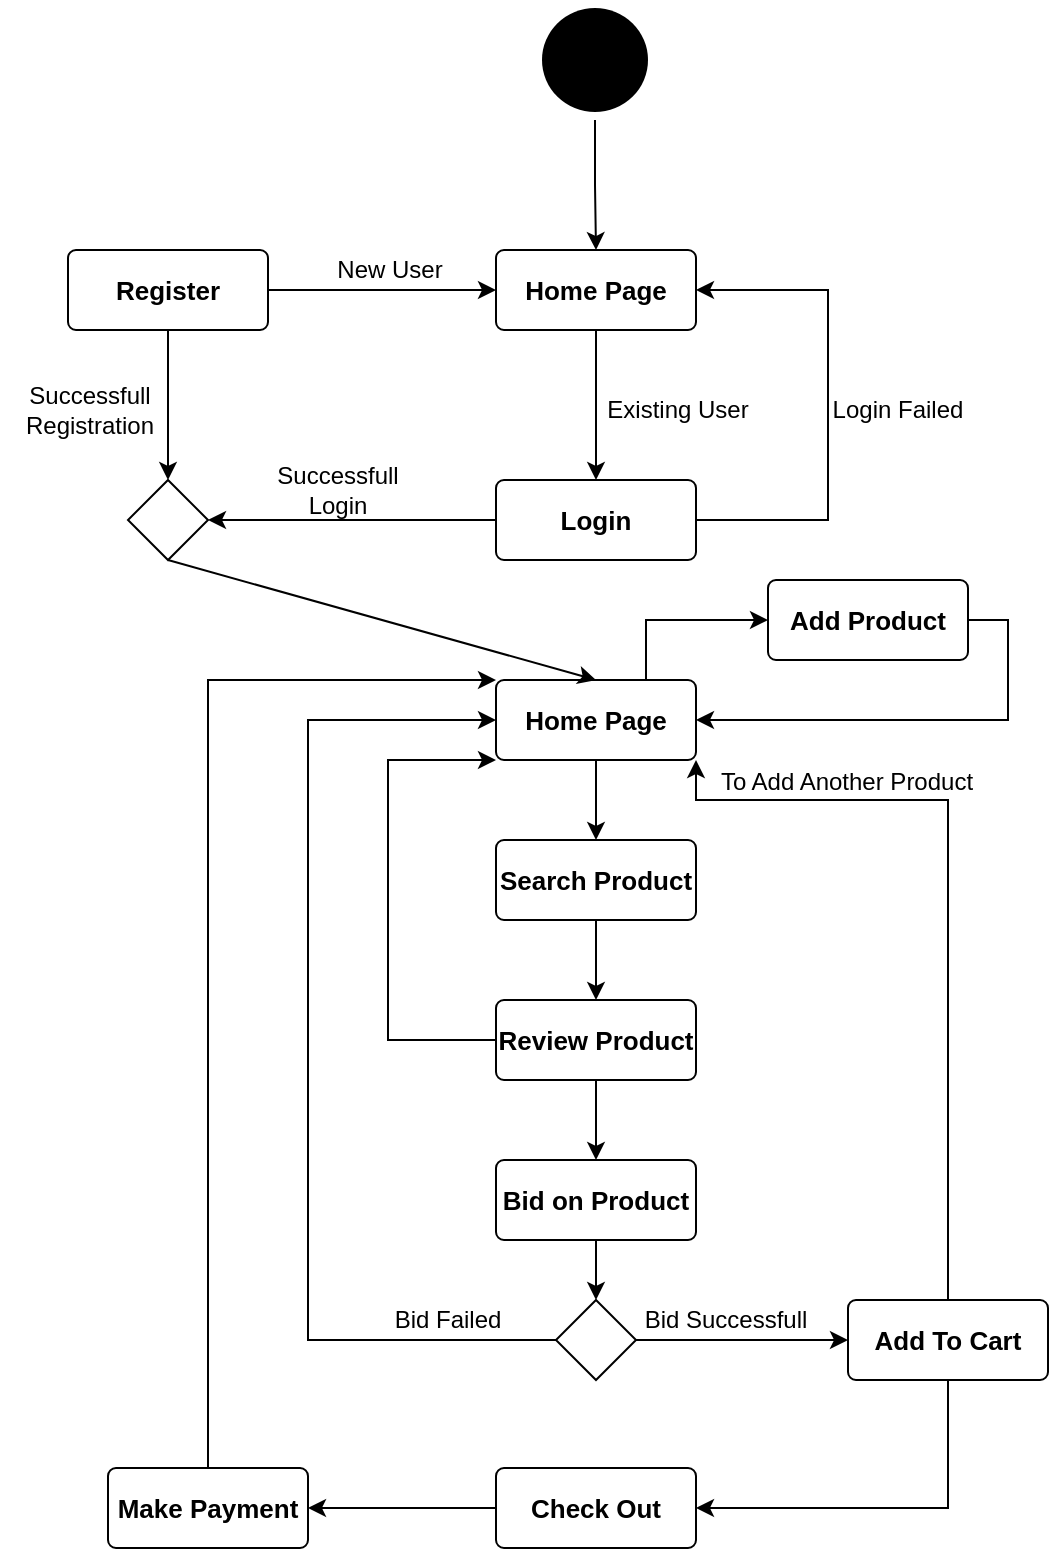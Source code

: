 <mxfile version="23.0.2" type="device">
  <diagram name="Page-1" id="BKex-_ADe7HmFWSBQngY">
    <mxGraphModel dx="1050" dy="621" grid="1" gridSize="10" guides="1" tooltips="1" connect="1" arrows="1" fold="1" page="1" pageScale="1" pageWidth="827" pageHeight="1169" math="0" shadow="0">
      <root>
        <mxCell id="0" />
        <mxCell id="1" parent="0" />
        <mxCell id="-eC3tlQDUZ8Xlkzl0StV-32" style="edgeStyle=orthogonalEdgeStyle;rounded=0;orthogonalLoop=1;jettySize=auto;html=1;exitX=0.5;exitY=1;exitDx=0;exitDy=0;" parent="1" source="-eC3tlQDUZ8Xlkzl0StV-2" target="-eC3tlQDUZ8Xlkzl0StV-30" edge="1">
          <mxGeometry relative="1" as="geometry" />
        </mxCell>
        <mxCell id="-eC3tlQDUZ8Xlkzl0StV-2" value="" style="ellipse;html=1;shape=endState;fillColor=#000000;strokeColor=none;" parent="1" vertex="1">
          <mxGeometry x="383" y="20" width="61" height="60" as="geometry" />
        </mxCell>
        <mxCell id="-eC3tlQDUZ8Xlkzl0StV-27" style="edgeStyle=orthogonalEdgeStyle;rounded=0;orthogonalLoop=1;jettySize=auto;html=1;exitX=0.5;exitY=1;exitDx=0;exitDy=0;entryX=0.5;entryY=0;entryDx=0;entryDy=0;" parent="1" source="-eC3tlQDUZ8Xlkzl0StV-5" target="-eC3tlQDUZ8Xlkzl0StV-25" edge="1">
          <mxGeometry relative="1" as="geometry" />
        </mxCell>
        <mxCell id="-eC3tlQDUZ8Xlkzl0StV-34" style="edgeStyle=orthogonalEdgeStyle;rounded=0;orthogonalLoop=1;jettySize=auto;html=1;exitX=1;exitY=0.5;exitDx=0;exitDy=0;entryX=0;entryY=0.5;entryDx=0;entryDy=0;" parent="1" source="-eC3tlQDUZ8Xlkzl0StV-5" target="-eC3tlQDUZ8Xlkzl0StV-30" edge="1">
          <mxGeometry relative="1" as="geometry" />
        </mxCell>
        <mxCell id="-eC3tlQDUZ8Xlkzl0StV-5" value="Register" style="rounded=1;arcSize=10;whiteSpace=wrap;html=1;align=center;fontSize=13;fontStyle=1" parent="1" vertex="1">
          <mxGeometry x="150" y="145" width="100" height="40" as="geometry" />
        </mxCell>
        <mxCell id="-eC3tlQDUZ8Xlkzl0StV-26" style="edgeStyle=orthogonalEdgeStyle;rounded=0;orthogonalLoop=1;jettySize=auto;html=1;exitX=0;exitY=0.5;exitDx=0;exitDy=0;entryX=1;entryY=0.5;entryDx=0;entryDy=0;" parent="1" source="-eC3tlQDUZ8Xlkzl0StV-8" target="-eC3tlQDUZ8Xlkzl0StV-25" edge="1">
          <mxGeometry relative="1" as="geometry" />
        </mxCell>
        <mxCell id="-eC3tlQDUZ8Xlkzl0StV-35" style="edgeStyle=orthogonalEdgeStyle;rounded=0;orthogonalLoop=1;jettySize=auto;html=1;exitX=1;exitY=0.5;exitDx=0;exitDy=0;entryX=1;entryY=0.5;entryDx=0;entryDy=0;" parent="1" source="-eC3tlQDUZ8Xlkzl0StV-8" target="-eC3tlQDUZ8Xlkzl0StV-30" edge="1">
          <mxGeometry relative="1" as="geometry">
            <Array as="points">
              <mxPoint x="530" y="280" />
              <mxPoint x="530" y="165" />
            </Array>
          </mxGeometry>
        </mxCell>
        <mxCell id="-eC3tlQDUZ8Xlkzl0StV-8" value="Login" style="rounded=1;arcSize=10;whiteSpace=wrap;html=1;align=center;fontSize=13;fontStyle=1" parent="1" vertex="1">
          <mxGeometry x="364" y="260" width="100" height="40" as="geometry" />
        </mxCell>
        <mxCell id="-eC3tlQDUZ8Xlkzl0StV-10" value="New User" style="text;html=1;strokeColor=none;fillColor=none;align=center;verticalAlign=middle;whiteSpace=wrap;rounded=0;" parent="1" vertex="1">
          <mxGeometry x="281" y="140" width="60" height="30" as="geometry" />
        </mxCell>
        <mxCell id="-eC3tlQDUZ8Xlkzl0StV-19" value="Existing User" style="text;html=1;strokeColor=none;fillColor=none;align=center;verticalAlign=middle;whiteSpace=wrap;rounded=0;" parent="1" vertex="1">
          <mxGeometry x="410" y="210" width="90" height="30" as="geometry" />
        </mxCell>
        <mxCell id="-eC3tlQDUZ8Xlkzl0StV-20" value="Login Failed" style="text;html=1;strokeColor=none;fillColor=none;align=center;verticalAlign=middle;whiteSpace=wrap;rounded=0;" parent="1" vertex="1">
          <mxGeometry x="520" y="210" width="90" height="30" as="geometry" />
        </mxCell>
        <mxCell id="-eC3tlQDUZ8Xlkzl0StV-25" value="" style="rhombus;whiteSpace=wrap;html=1;" parent="1" vertex="1">
          <mxGeometry x="180" y="260" width="40" height="40" as="geometry" />
        </mxCell>
        <mxCell id="-eC3tlQDUZ8Xlkzl0StV-28" value="Successfull Registration" style="text;html=1;strokeColor=none;fillColor=none;align=center;verticalAlign=middle;whiteSpace=wrap;rounded=0;" parent="1" vertex="1">
          <mxGeometry x="116" y="210" width="90" height="30" as="geometry" />
        </mxCell>
        <mxCell id="-eC3tlQDUZ8Xlkzl0StV-29" value="Successfull Login" style="text;html=1;strokeColor=none;fillColor=none;align=center;verticalAlign=middle;whiteSpace=wrap;rounded=0;" parent="1" vertex="1">
          <mxGeometry x="240" y="250" width="90" height="30" as="geometry" />
        </mxCell>
        <mxCell id="-eC3tlQDUZ8Xlkzl0StV-33" style="edgeStyle=orthogonalEdgeStyle;rounded=0;orthogonalLoop=1;jettySize=auto;html=1;exitX=0.5;exitY=1;exitDx=0;exitDy=0;entryX=0.5;entryY=0;entryDx=0;entryDy=0;" parent="1" source="-eC3tlQDUZ8Xlkzl0StV-30" target="-eC3tlQDUZ8Xlkzl0StV-8" edge="1">
          <mxGeometry relative="1" as="geometry" />
        </mxCell>
        <mxCell id="-eC3tlQDUZ8Xlkzl0StV-30" value="Home Page" style="rounded=1;arcSize=10;whiteSpace=wrap;html=1;align=center;fontSize=13;fontStyle=1" parent="1" vertex="1">
          <mxGeometry x="364" y="145" width="100" height="40" as="geometry" />
        </mxCell>
        <mxCell id="-eC3tlQDUZ8Xlkzl0StV-51" style="edgeStyle=orthogonalEdgeStyle;rounded=0;orthogonalLoop=1;jettySize=auto;html=1;exitX=0.5;exitY=1;exitDx=0;exitDy=0;entryX=0.5;entryY=0;entryDx=0;entryDy=0;" parent="1" source="-eC3tlQDUZ8Xlkzl0StV-36" target="-eC3tlQDUZ8Xlkzl0StV-37" edge="1">
          <mxGeometry relative="1" as="geometry" />
        </mxCell>
        <mxCell id="diIOFlHzU_pZnEo1bHAL-2" style="edgeStyle=orthogonalEdgeStyle;rounded=0;orthogonalLoop=1;jettySize=auto;html=1;exitX=0.75;exitY=0;exitDx=0;exitDy=0;entryX=0;entryY=0.5;entryDx=0;entryDy=0;" parent="1" source="-eC3tlQDUZ8Xlkzl0StV-36" target="diIOFlHzU_pZnEo1bHAL-1" edge="1">
          <mxGeometry relative="1" as="geometry" />
        </mxCell>
        <mxCell id="-eC3tlQDUZ8Xlkzl0StV-36" value="Home Page" style="rounded=1;arcSize=10;whiteSpace=wrap;html=1;align=center;fontSize=13;fontStyle=1" parent="1" vertex="1">
          <mxGeometry x="364" y="360" width="100" height="40" as="geometry" />
        </mxCell>
        <mxCell id="-eC3tlQDUZ8Xlkzl0StV-52" style="edgeStyle=orthogonalEdgeStyle;rounded=0;orthogonalLoop=1;jettySize=auto;html=1;exitX=0.5;exitY=1;exitDx=0;exitDy=0;" parent="1" source="-eC3tlQDUZ8Xlkzl0StV-37" target="-eC3tlQDUZ8Xlkzl0StV-38" edge="1">
          <mxGeometry relative="1" as="geometry" />
        </mxCell>
        <mxCell id="-eC3tlQDUZ8Xlkzl0StV-37" value="Search Product" style="rounded=1;arcSize=10;whiteSpace=wrap;html=1;align=center;fontSize=13;fontStyle=1" parent="1" vertex="1">
          <mxGeometry x="364" y="440" width="100" height="40" as="geometry" />
        </mxCell>
        <mxCell id="-eC3tlQDUZ8Xlkzl0StV-53" style="edgeStyle=orthogonalEdgeStyle;rounded=0;orthogonalLoop=1;jettySize=auto;html=1;exitX=0;exitY=0.5;exitDx=0;exitDy=0;entryX=0;entryY=1;entryDx=0;entryDy=0;" parent="1" source="-eC3tlQDUZ8Xlkzl0StV-38" target="-eC3tlQDUZ8Xlkzl0StV-36" edge="1">
          <mxGeometry relative="1" as="geometry">
            <Array as="points">
              <mxPoint x="310" y="540" />
              <mxPoint x="310" y="400" />
            </Array>
          </mxGeometry>
        </mxCell>
        <mxCell id="vpadmI2DNYIcmSoClAwj-2" style="edgeStyle=orthogonalEdgeStyle;rounded=0;orthogonalLoop=1;jettySize=auto;html=1;exitX=0.5;exitY=1;exitDx=0;exitDy=0;" edge="1" parent="1" source="-eC3tlQDUZ8Xlkzl0StV-38" target="vpadmI2DNYIcmSoClAwj-1">
          <mxGeometry relative="1" as="geometry" />
        </mxCell>
        <mxCell id="-eC3tlQDUZ8Xlkzl0StV-38" value="Review Product" style="rounded=1;arcSize=10;whiteSpace=wrap;html=1;align=center;fontSize=13;fontStyle=1" parent="1" vertex="1">
          <mxGeometry x="364" y="520" width="100" height="40" as="geometry" />
        </mxCell>
        <mxCell id="-eC3tlQDUZ8Xlkzl0StV-55" style="edgeStyle=orthogonalEdgeStyle;rounded=0;orthogonalLoop=1;jettySize=auto;html=1;exitX=0.5;exitY=0;exitDx=0;exitDy=0;" parent="1" source="-eC3tlQDUZ8Xlkzl0StV-39" edge="1">
          <mxGeometry relative="1" as="geometry">
            <mxPoint x="464" y="400" as="targetPoint" />
            <Array as="points">
              <mxPoint x="590" y="420" />
              <mxPoint x="464" y="420" />
            </Array>
          </mxGeometry>
        </mxCell>
        <mxCell id="-eC3tlQDUZ8Xlkzl0StV-56" style="edgeStyle=orthogonalEdgeStyle;rounded=0;orthogonalLoop=1;jettySize=auto;html=1;exitX=0.5;exitY=1;exitDx=0;exitDy=0;entryX=1;entryY=0.5;entryDx=0;entryDy=0;" parent="1" source="-eC3tlQDUZ8Xlkzl0StV-39" target="-eC3tlQDUZ8Xlkzl0StV-40" edge="1">
          <mxGeometry relative="1" as="geometry" />
        </mxCell>
        <mxCell id="-eC3tlQDUZ8Xlkzl0StV-39" value="Add To Cart" style="rounded=1;arcSize=10;whiteSpace=wrap;html=1;align=center;fontSize=13;fontStyle=1" parent="1" vertex="1">
          <mxGeometry x="540" y="670" width="100" height="40" as="geometry" />
        </mxCell>
        <mxCell id="-eC3tlQDUZ8Xlkzl0StV-58" style="edgeStyle=orthogonalEdgeStyle;rounded=0;orthogonalLoop=1;jettySize=auto;html=1;exitX=0;exitY=0.5;exitDx=0;exitDy=0;" parent="1" source="-eC3tlQDUZ8Xlkzl0StV-40" target="-eC3tlQDUZ8Xlkzl0StV-57" edge="1">
          <mxGeometry relative="1" as="geometry" />
        </mxCell>
        <mxCell id="-eC3tlQDUZ8Xlkzl0StV-40" value="Check Out" style="rounded=1;arcSize=10;whiteSpace=wrap;html=1;align=center;fontSize=13;fontStyle=1" parent="1" vertex="1">
          <mxGeometry x="364" y="754" width="100" height="40" as="geometry" />
        </mxCell>
        <mxCell id="-eC3tlQDUZ8Xlkzl0StV-50" value="" style="endArrow=classic;html=1;rounded=0;exitX=0.5;exitY=1;exitDx=0;exitDy=0;entryX=0.5;entryY=0;entryDx=0;entryDy=0;" parent="1" source="-eC3tlQDUZ8Xlkzl0StV-25" target="-eC3tlQDUZ8Xlkzl0StV-36" edge="1">
          <mxGeometry width="50" height="50" relative="1" as="geometry">
            <mxPoint x="340" y="330" as="sourcePoint" />
            <mxPoint x="390" y="280" as="targetPoint" />
          </mxGeometry>
        </mxCell>
        <mxCell id="-eC3tlQDUZ8Xlkzl0StV-59" style="edgeStyle=orthogonalEdgeStyle;rounded=0;orthogonalLoop=1;jettySize=auto;html=1;entryX=0;entryY=0;entryDx=0;entryDy=0;" parent="1" source="-eC3tlQDUZ8Xlkzl0StV-57" target="-eC3tlQDUZ8Xlkzl0StV-36" edge="1">
          <mxGeometry relative="1" as="geometry">
            <mxPoint x="220" y="370" as="targetPoint" />
            <Array as="points">
              <mxPoint x="220" y="360" />
            </Array>
          </mxGeometry>
        </mxCell>
        <mxCell id="-eC3tlQDUZ8Xlkzl0StV-57" value="Make Payment" style="rounded=1;arcSize=10;whiteSpace=wrap;html=1;align=center;fontSize=13;fontStyle=1" parent="1" vertex="1">
          <mxGeometry x="170" y="754" width="100" height="40" as="geometry" />
        </mxCell>
        <mxCell id="-eC3tlQDUZ8Xlkzl0StV-62" value="To Add Another Product" style="text;html=1;align=center;verticalAlign=middle;resizable=0;points=[];autosize=1;strokeColor=none;fillColor=none;rotation=0;" parent="1" vertex="1">
          <mxGeometry x="464" y="396" width="150" height="30" as="geometry" />
        </mxCell>
        <mxCell id="diIOFlHzU_pZnEo1bHAL-3" style="edgeStyle=orthogonalEdgeStyle;rounded=0;orthogonalLoop=1;jettySize=auto;html=1;exitX=1;exitY=0.5;exitDx=0;exitDy=0;entryX=1;entryY=0.5;entryDx=0;entryDy=0;" parent="1" source="diIOFlHzU_pZnEo1bHAL-1" target="-eC3tlQDUZ8Xlkzl0StV-36" edge="1">
          <mxGeometry relative="1" as="geometry" />
        </mxCell>
        <mxCell id="diIOFlHzU_pZnEo1bHAL-1" value="Add Product" style="rounded=1;arcSize=10;whiteSpace=wrap;html=1;align=center;fontSize=13;fontStyle=1" parent="1" vertex="1">
          <mxGeometry x="500" y="310" width="100" height="40" as="geometry" />
        </mxCell>
        <mxCell id="vpadmI2DNYIcmSoClAwj-5" style="edgeStyle=orthogonalEdgeStyle;rounded=0;orthogonalLoop=1;jettySize=auto;html=1;exitX=0.5;exitY=1;exitDx=0;exitDy=0;" edge="1" parent="1" source="vpadmI2DNYIcmSoClAwj-1" target="vpadmI2DNYIcmSoClAwj-4">
          <mxGeometry relative="1" as="geometry" />
        </mxCell>
        <mxCell id="vpadmI2DNYIcmSoClAwj-1" value="Bid on Product" style="rounded=1;arcSize=10;whiteSpace=wrap;html=1;align=center;fontSize=13;fontStyle=1" vertex="1" parent="1">
          <mxGeometry x="364" y="600" width="100" height="40" as="geometry" />
        </mxCell>
        <mxCell id="vpadmI2DNYIcmSoClAwj-6" style="edgeStyle=orthogonalEdgeStyle;rounded=0;orthogonalLoop=1;jettySize=auto;html=1;exitX=1;exitY=0.5;exitDx=0;exitDy=0;entryX=0;entryY=0.5;entryDx=0;entryDy=0;" edge="1" parent="1" source="vpadmI2DNYIcmSoClAwj-4" target="-eC3tlQDUZ8Xlkzl0StV-39">
          <mxGeometry relative="1" as="geometry">
            <mxPoint x="500" y="690" as="targetPoint" />
          </mxGeometry>
        </mxCell>
        <mxCell id="vpadmI2DNYIcmSoClAwj-7" style="edgeStyle=orthogonalEdgeStyle;rounded=0;orthogonalLoop=1;jettySize=auto;html=1;exitX=0;exitY=0.5;exitDx=0;exitDy=0;entryX=0;entryY=0.5;entryDx=0;entryDy=0;" edge="1" parent="1" source="vpadmI2DNYIcmSoClAwj-4" target="-eC3tlQDUZ8Xlkzl0StV-36">
          <mxGeometry relative="1" as="geometry">
            <Array as="points">
              <mxPoint x="270" y="690" />
              <mxPoint x="270" y="380" />
            </Array>
          </mxGeometry>
        </mxCell>
        <mxCell id="vpadmI2DNYIcmSoClAwj-4" value="" style="rhombus;whiteSpace=wrap;html=1;" vertex="1" parent="1">
          <mxGeometry x="394" y="670" width="40" height="40" as="geometry" />
        </mxCell>
        <mxCell id="vpadmI2DNYIcmSoClAwj-8" value="Bid Successfull" style="text;html=1;strokeColor=none;fillColor=none;align=center;verticalAlign=middle;whiteSpace=wrap;rounded=0;" vertex="1" parent="1">
          <mxGeometry x="434" y="665" width="90" height="30" as="geometry" />
        </mxCell>
        <mxCell id="vpadmI2DNYIcmSoClAwj-9" value="Bid Failed" style="text;html=1;strokeColor=none;fillColor=none;align=center;verticalAlign=middle;whiteSpace=wrap;rounded=0;" vertex="1" parent="1">
          <mxGeometry x="295" y="665" width="90" height="30" as="geometry" />
        </mxCell>
      </root>
    </mxGraphModel>
  </diagram>
</mxfile>
